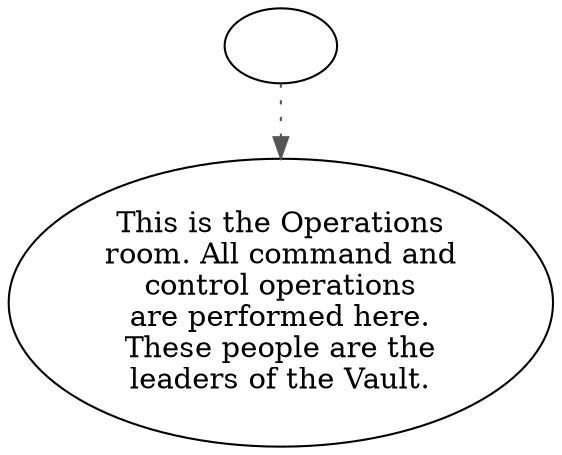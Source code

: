 digraph VALTOP {
  "start" [style=filled       fillcolor="#FFFFFF"       color="#000000"]
  "start" -> "spatial_p_proc" [style=dotted color="#555555"]
  "start" [label=""]
  "spatial_p_proc" [style=filled       fillcolor="#FFFFFF"       color="#000000"]
  "spatial_p_proc" [label="This is the Operations\nroom. All command and\ncontrol operations\nare performed here.\nThese people are the\nleaders of the Vault."]
}